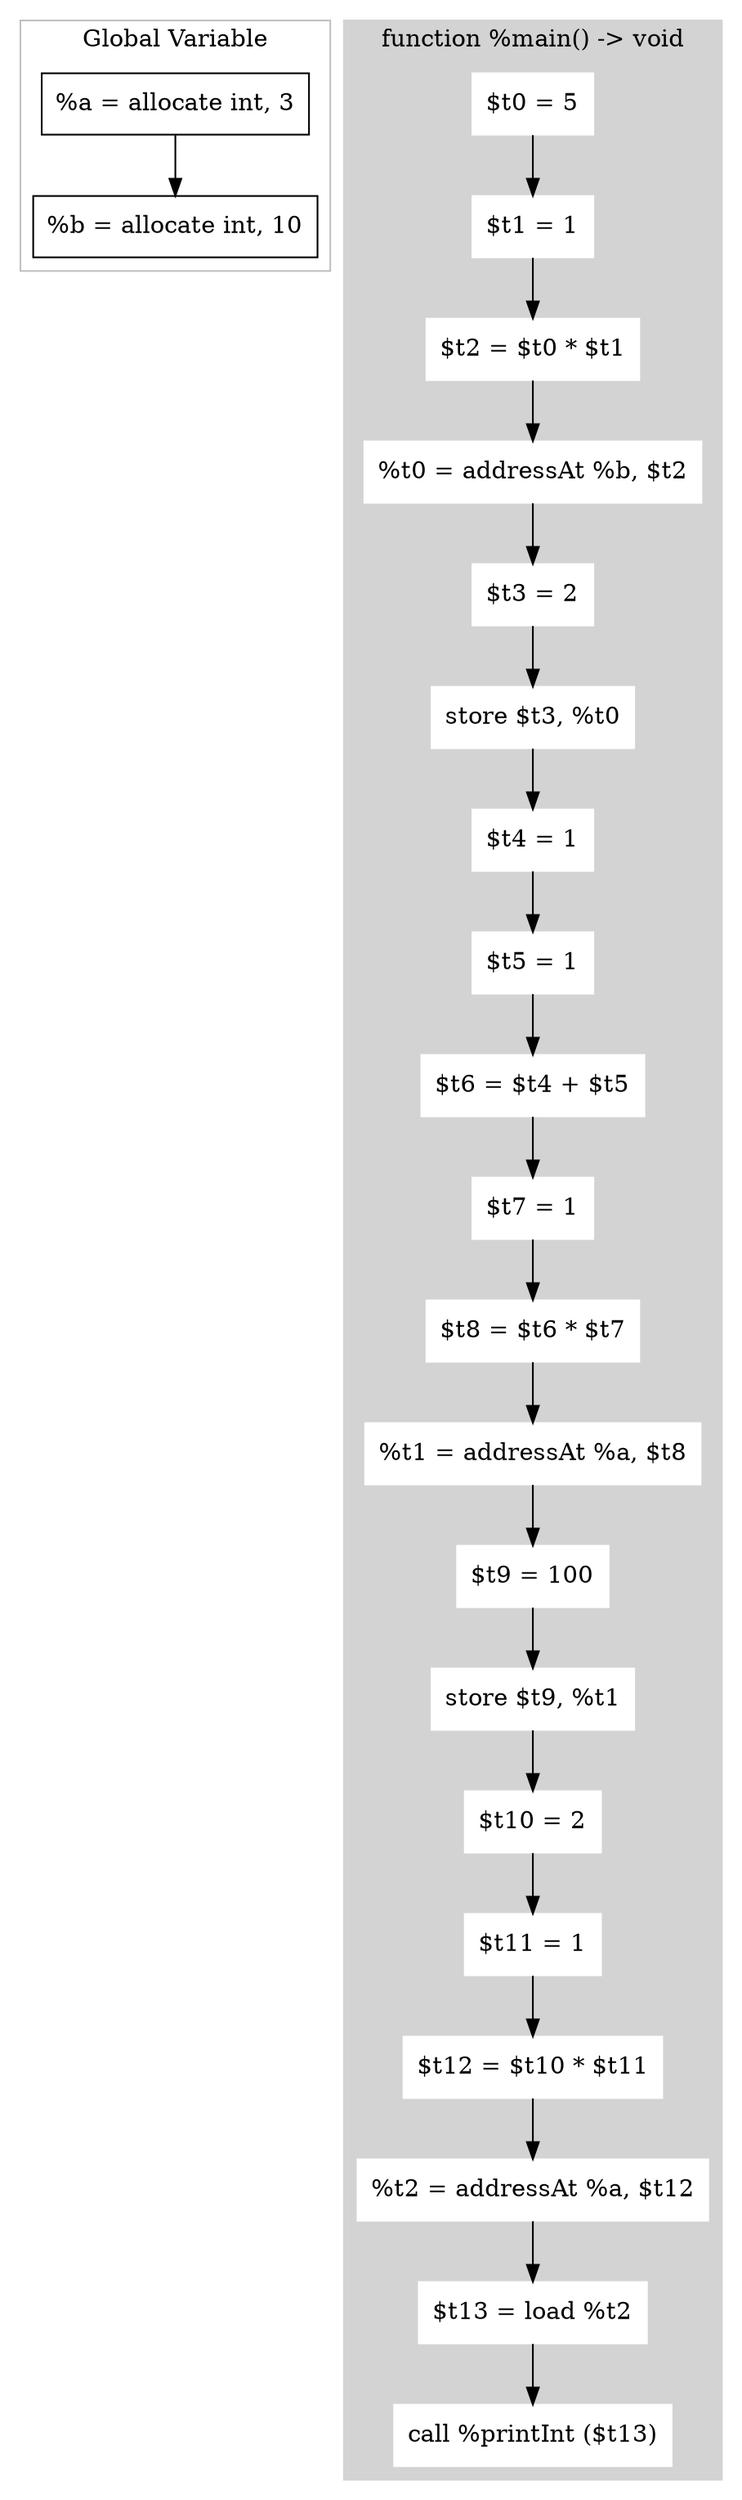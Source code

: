 digraph Program {
  node [shape=rectangle]; 
  subgraph cluster_global_var {
    color=grey;
    label = "Global Variable";
    a [label="%a = allocate int, 3"];
    b [label="%b = allocate int, 10"];
    a -> b; 
  }

  subgraph cluster_main {
    style=filled;color=lightgrey;node [style=filled, color=white];
    label="function %main() -> void";
    main_n0 [label="$t0 = 5"];
    main_n1 [label="$t1 = 1"];
    main_n2 [label="$t2 = $t0 * $t1"];
    main_n3 [label="%t0 = addressAt %b, $t2"];
    main_n4 [label="$t3 = 2"];
    main_n5 [label="store $t3, %t0"];
    main_n6 [label="$t4 = 1"];
    main_n7 [label="$t5 = 1"];
    main_n8 [label="$t6 = $t4 + $t5"];
    main_n9 [label="$t7 = 1"];
    main_n10 [label="$t8 = $t6 * $t7"];
    main_n11 [label="%t1 = addressAt %a, $t8"];
    main_n12 [label="$t9 = 100"];
    main_n13 [label="store $t9, %t1"];
    main_n14 [label="$t10 = 2"];
    main_n15 [label="$t11 = 1"];
    main_n16 [label="$t12 = $t10 * $t11"];
    main_n17 [label="%t2 = addressAt %a, $t12"];
    main_n18 [label="$t13 = load %t2"];
    main_n19 [label="call %printInt ($t13)"];
    main_n0 -> main_n1;
    main_n1 -> main_n2;
    main_n2 -> main_n3;
    main_n3 -> main_n4;
    main_n4 -> main_n5;
    main_n5 -> main_n6;
    main_n6 -> main_n7;
    main_n7 -> main_n8;
    main_n8 -> main_n9;
    main_n9 -> main_n10;
    main_n10 -> main_n11;
    main_n11 -> main_n12;
    main_n12 -> main_n13;
    main_n13 -> main_n14;
    main_n14 -> main_n15;
    main_n15 -> main_n16;
    main_n16 -> main_n17;
    main_n17 -> main_n18;
    main_n18 -> main_n19;
  }

}